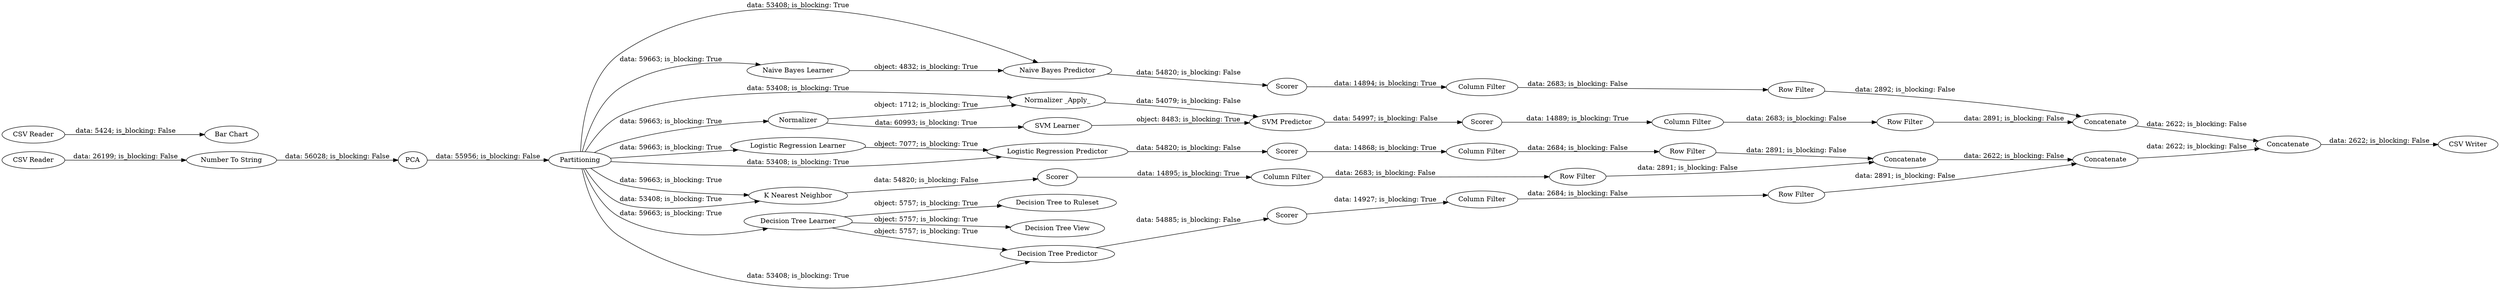 digraph {
	"-7818973155278245239_38" [label=Concatenate]
	"-7818973155278245239_43" [label="CSV Writer"]
	"-7818973155278245239_14" [label="Naive Bayes Predictor"]
	"-7818973155278245239_1" [label="CSV Reader"]
	"-7818973155278245239_36" [label="Column Filter"]
	"-7818973155278245239_24" [label="Decision Tree to Ruleset"]
	"-7818973155278245239_30" [label="Row Filter"]
	"-7818973155278245239_21" [label="Decision Tree Learner"]
	"-7818973155278245239_40" [label=Concatenate]
	"-7818973155278245239_42" [label="Bar Chart"]
	"-7818973155278245239_18" [label="Logistic Regression Learner"]
	"-7818973155278245239_7" [label="Normalizer _Apply_"]
	"-7818973155278245239_33" [label="Row Filter"]
	"-7818973155278245239_41" [label=Concatenate]
	"-7818973155278245239_44" [label="CSV Reader"]
	"-7818973155278245239_8" [label="SVM Learner"]
	"-7818973155278245239_32" [label="Column Filter"]
	"-7818973155278245239_9" [label="SVM Predictor"]
	"-7818973155278245239_15" [label=Scorer]
	"-7818973155278245239_10" [label=Scorer]
	"-7818973155278245239_6" [label=Partitioning]
	"-7818973155278245239_39" [label=Concatenate]
	"-7818973155278245239_35" [label="Row Filter"]
	"-7818973155278245239_13" [label="Naive Bayes Learner"]
	"-7818973155278245239_26" [label="Column Filter"]
	"-7818973155278245239_34" [label="Column Filter"]
	"-7818973155278245239_29" [label="Column Filter"]
	"-7818973155278245239_16" [label="K Nearest Neighbor"]
	"-7818973155278245239_17" [label=Scorer]
	"-7818973155278245239_12" [label="Number To String"]
	"-7818973155278245239_37" [label="Row Filter"]
	"-7818973155278245239_22" [label="Decision Tree View"]
	"-7818973155278245239_23" [label="Decision Tree Predictor"]
	"-7818973155278245239_3" [label=Normalizer]
	"-7818973155278245239_25" [label=Scorer]
	"-7818973155278245239_19" [label="Logistic Regression Predictor"]
	"-7818973155278245239_31" [label="Row Filter"]
	"-7818973155278245239_20" [label=Scorer]
	"-7818973155278245239_11" [label=PCA]
	"-7818973155278245239_32" -> "-7818973155278245239_33" [label="data: 2683; is_blocking: False"]
	"-7818973155278245239_21" -> "-7818973155278245239_23" [label="object: 5757; is_blocking: True"]
	"-7818973155278245239_23" -> "-7818973155278245239_25" [label="data: 54885; is_blocking: False"]
	"-7818973155278245239_18" -> "-7818973155278245239_19" [label="object: 7077; is_blocking: True"]
	"-7818973155278245239_16" -> "-7818973155278245239_17" [label="data: 54820; is_blocking: False"]
	"-7818973155278245239_14" -> "-7818973155278245239_15" [label="data: 54820; is_blocking: False"]
	"-7818973155278245239_11" -> "-7818973155278245239_6" [label="data: 55956; is_blocking: False"]
	"-7818973155278245239_15" -> "-7818973155278245239_29" [label="data: 14894; is_blocking: True"]
	"-7818973155278245239_19" -> "-7818973155278245239_20" [label="data: 54820; is_blocking: False"]
	"-7818973155278245239_8" -> "-7818973155278245239_9" [label="object: 8483; is_blocking: True"]
	"-7818973155278245239_12" -> "-7818973155278245239_11" [label="data: 56028; is_blocking: False"]
	"-7818973155278245239_17" -> "-7818973155278245239_32" [label="data: 14895; is_blocking: True"]
	"-7818973155278245239_29" -> "-7818973155278245239_30" [label="data: 2683; is_blocking: False"]
	"-7818973155278245239_44" -> "-7818973155278245239_42" [label="data: 5424; is_blocking: False"]
	"-7818973155278245239_31" -> "-7818973155278245239_38" [label="data: 2891; is_blocking: False"]
	"-7818973155278245239_30" -> "-7818973155278245239_38" [label="data: 2892; is_blocking: False"]
	"-7818973155278245239_6" -> "-7818973155278245239_14" [label="data: 53408; is_blocking: True"]
	"-7818973155278245239_37" -> "-7818973155278245239_40" [label="data: 2891; is_blocking: False"]
	"-7818973155278245239_6" -> "-7818973155278245239_18" [label="data: 59663; is_blocking: True"]
	"-7818973155278245239_25" -> "-7818973155278245239_36" [label="data: 14927; is_blocking: True"]
	"-7818973155278245239_20" -> "-7818973155278245239_34" [label="data: 14868; is_blocking: True"]
	"-7818973155278245239_6" -> "-7818973155278245239_21" [label="data: 59663; is_blocking: True"]
	"-7818973155278245239_21" -> "-7818973155278245239_24" [label="object: 5757; is_blocking: True"]
	"-7818973155278245239_6" -> "-7818973155278245239_19" [label="data: 53408; is_blocking: True"]
	"-7818973155278245239_6" -> "-7818973155278245239_16" [label="data: 59663; is_blocking: True"]
	"-7818973155278245239_3" -> "-7818973155278245239_7" [label="object: 1712; is_blocking: True"]
	"-7818973155278245239_21" -> "-7818973155278245239_22" [label="object: 5757; is_blocking: True"]
	"-7818973155278245239_1" -> "-7818973155278245239_12" [label="data: 26199; is_blocking: False"]
	"-7818973155278245239_6" -> "-7818973155278245239_13" [label="data: 59663; is_blocking: True"]
	"-7818973155278245239_10" -> "-7818973155278245239_26" [label="data: 14889; is_blocking: True"]
	"-7818973155278245239_41" -> "-7818973155278245239_43" [label="data: 2622; is_blocking: False"]
	"-7818973155278245239_6" -> "-7818973155278245239_3" [label="data: 59663; is_blocking: True"]
	"-7818973155278245239_3" -> "-7818973155278245239_8" [label="data: 60993; is_blocking: True"]
	"-7818973155278245239_6" -> "-7818973155278245239_16" [label="data: 53408; is_blocking: True"]
	"-7818973155278245239_26" -> "-7818973155278245239_31" [label="data: 2683; is_blocking: False"]
	"-7818973155278245239_7" -> "-7818973155278245239_9" [label="data: 54079; is_blocking: False"]
	"-7818973155278245239_33" -> "-7818973155278245239_39" [label="data: 2891; is_blocking: False"]
	"-7818973155278245239_9" -> "-7818973155278245239_10" [label="data: 54997; is_blocking: False"]
	"-7818973155278245239_36" -> "-7818973155278245239_37" [label="data: 2684; is_blocking: False"]
	"-7818973155278245239_40" -> "-7818973155278245239_41" [label="data: 2622; is_blocking: False"]
	"-7818973155278245239_34" -> "-7818973155278245239_35" [label="data: 2684; is_blocking: False"]
	"-7818973155278245239_35" -> "-7818973155278245239_39" [label="data: 2891; is_blocking: False"]
	"-7818973155278245239_39" -> "-7818973155278245239_40" [label="data: 2622; is_blocking: False"]
	"-7818973155278245239_13" -> "-7818973155278245239_14" [label="object: 4832; is_blocking: True"]
	"-7818973155278245239_6" -> "-7818973155278245239_23" [label="data: 53408; is_blocking: True"]
	"-7818973155278245239_6" -> "-7818973155278245239_7" [label="data: 53408; is_blocking: True"]
	"-7818973155278245239_38" -> "-7818973155278245239_41" [label="data: 2622; is_blocking: False"]
	rankdir=LR
}
